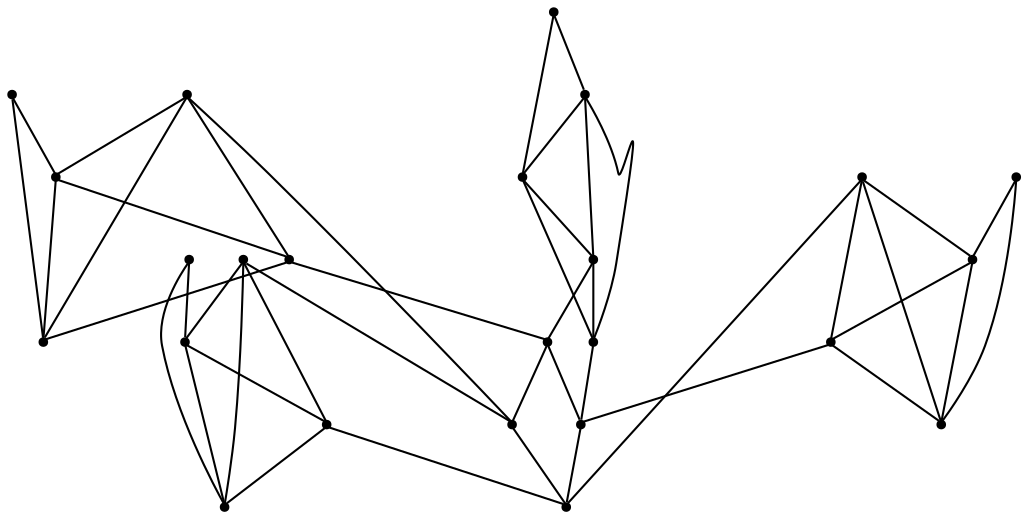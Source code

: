 graph {
  node [shape=point,comment="{\"directed\":false,\"doi\":\"10.1007/978-3-030-04414-5_36\",\"figure\":\"6 (2)\"}"]

  v0 [pos="570.1158211456111,1633.5764662272527"]
  v1 [pos="525.9129446214339,1642.4152751373283"]
  v2 [pos="561.2727070731991,1677.7745803864877"]
  v3 [pos="570.1158211456111,1863.4185634611813"]
  v4 [pos="561.2769039087672,1819.2162525178128"]
  v5 [pos="525.9171096627931,1854.5755577669722"]
  v6 [pos="490.5531424269077,1819.2162525178128"]
  v7 [pos="490.5531424269077,1677.774580386488"]
  v8 [pos="525.9171096627932,1783.8568200933764"]
  v9 [pos="455.1933402323814,1783.8568200933764"]
  v10 [pos="525.9129446214339,1713.138209595057"]
  v11 [pos="455.19334023238144,1713.138209595057"]
  v12 [pos="490.5573074682669,1748.4975148442168"]
  v13 [pos="419.8335380378552,1748.4975148442168"]
  v14 [pos="419.8335380378552,1819.2162525178128"]
  v15 [pos="384.47373584332894,1783.8527504845201"]
  v16 [pos="384.473735843329,1854.5755577669725"]
  v17 [pos="419.8335380378552,1677.774580386488"]
  v18 [pos="384.47373584332894,1642.4152751373283"]
  v19 [pos="384.473735843329,1713.1382095950573"]
  v20 [pos="349.1139336488027,1819.2162525178128"]
  v21 [pos="349.1139336488027,1677.774580386488"]
  v22 [pos="340.2708831648084,1863.4143666770483"]
  v23 [pos="340.2708831648084,1633.5764662272527"]

  v0 -- v1 [id="-1",pos="570.1158211456111,1633.5764662272527 525.9129446214339,1642.4152751373283 525.9129446214339,1642.4152751373283 525.9129446214339,1642.4152751373283"]
  v23 -- v21 [id="-2",pos="340.2708831648084,1633.5764662272527 349.1139336488027,1677.774580386488 349.1139336488027,1677.774580386488 349.1139336488027,1677.774580386488"]
  v23 -- v18 [id="-3",pos="340.2708831648084,1633.5764662272527 384.47373584332894,1642.4152751373283 384.47373584332894,1642.4152751373283 384.47373584332894,1642.4152751373283"]
  v22 -- v16 [id="-4",pos="340.2708831648084,1863.4143666770483 384.473735843329,1854.5755577669725 384.473735843329,1854.5755577669725 384.473735843329,1854.5755577669725"]
  v22 -- v20 [id="-5",pos="340.2708831648084,1863.4143666770483 349.1139336488027,1819.2162525178128 349.1139336488027,1819.2162525178128 349.1139336488027,1819.2162525178128"]
  v21 -- v17 [id="-6",pos="349.1139336488027,1677.774580386488 419.8335380378552,1677.774580386488 419.8335380378552,1677.774580386488 419.8335380378552,1677.774580386488"]
  v20 -- v14 [id="-7",pos="349.1139336488027,1819.2162525178128 419.8335380378552,1819.2162525178128 419.8335380378552,1819.2162525178128 419.8335380378552,1819.2162525178128"]
  v19 -- v21 [id="-8",pos="384.473735843329,1713.1382095950573 349.1139336488027,1677.774580386488 349.1139336488027,1677.774580386488 349.1139336488027,1677.774580386488"]
  v19 -- v11 [id="-9",pos="384.473735843329,1713.1382095950573 455.19334023238144,1713.138209595057 455.19334023238144,1713.138209595057 455.19334023238144,1713.138209595057"]
  v18 -- v19 [id="-10",pos="384.47373584332894,1642.4152751373283 384.473735843329,1713.1382095950573 384.473735843329,1713.1382095950573 384.473735843329,1713.1382095950573"]
  v18 -- v21 [id="-11",pos="384.47373584332894,1642.4152751373283 349.1139336488027,1677.774580386488 349.1139336488027,1677.774580386488 349.1139336488027,1677.774580386488"]
  v16 -- v20 [id="-12",pos="384.473735843329,1854.5755577669725 349.1139336488027,1819.2162525178128 349.1139336488027,1819.2162525178128 349.1139336488027,1819.2162525178128"]
  v15 -- v20 [id="-13",pos="384.47373584332894,1783.8527504845201 349.1139336488027,1819.2162525178128 349.1139336488027,1819.2162525178128 349.1139336488027,1819.2162525178128"]
  v15 -- v9 [id="-14",pos="384.47373584332894,1783.8527504845201 455.1933402323814,1783.8568200933764 455.1933402323814,1783.8568200933764 455.1933402323814,1783.8568200933764"]
  v16 -- v15 [id="-15",pos="384.473735843329,1854.5755577669725 384.47373584332894,1783.8527504845201 384.47373584332894,1783.8527504845201 384.47373584332894,1783.8527504845201"]
  v17 -- v19 [id="-16",pos="419.8335380378552,1677.774580386488 384.473735843329,1713.1382095950573 384.473735843329,1713.1382095950573 384.473735843329,1713.1382095950573"]
  v17 -- v18 [id="-17",pos="419.8335380378552,1677.774580386488 384.47373584332894,1642.4152751373283 384.47373584332894,1642.4152751373283 384.47373584332894,1642.4152751373283"]
  v17 -- v13 [id="-18",pos="419.8335380378552,1677.774580386488 419.8335380378552,1748.4975148442168 419.8335380378552,1748.4975148442168 419.8335380378552,1748.4975148442168"]
  v14 -- v13 [id="-19",pos="419.8335380378552,1819.2162525178128 419.8335380378552,1748.4975148442168 419.8335380378552,1748.4975148442168 419.8335380378552,1748.4975148442168"]
  v14 -- v16 [id="-20",pos="419.8335380378552,1819.2162525178128 384.473735843329,1854.5755577669725 384.473735843329,1854.5755577669725 384.473735843329,1854.5755577669725"]
  v14 -- v15 [id="-21",pos="419.8335380378552,1819.2162525178128 384.47373584332894,1783.8527504845201 384.47373584332894,1783.8527504845201 384.47373584332894,1783.8527504845201"]
  v9 -- v13 [id="-22",pos="455.1933402323814,1783.8568200933764 419.8335380378552,1748.4975148442168 419.8335380378552,1748.4975148442168 419.8335380378552,1748.4975148442168"]
  v11 -- v13 [id="-23",pos="455.19334023238144,1713.138209595057 419.8335380378552,1748.4975148442168 419.8335380378552,1748.4975148442168 419.8335380378552,1748.4975148442168"]
  v6 -- v12 [id="-24",pos="490.5531424269077,1819.2162525178128 490.5573074682669,1748.4975148442168 490.5573074682669,1748.4975148442168 490.5573074682669,1748.4975148442168"]
  v6 -- v5 [id="-25",pos="490.5531424269077,1819.2162525178128 525.9171096627931,1854.5755577669722 525.9171096627931,1854.5755577669722 525.9171096627931,1854.5755577669722"]
  v7 -- v1 [id="-26",pos="490.5531424269077,1677.774580386488 525.9129446214339,1642.4152751373283 525.9129446214339,1642.4152751373283 525.9129446214339,1642.4152751373283"]
  v7 -- v10 [id="-27",pos="490.5531424269077,1677.774580386488 525.9129446214339,1713.138209595057 525.9129446214339,1713.138209595057 525.9129446214339,1713.138209595057"]
  v7 -- v12 [id="-28",pos="490.5531424269077,1677.774580386488 490.5573074682669,1748.4975148442168 490.5573074682669,1748.4975148442168 490.5573074682669,1748.4975148442168"]
  v12 -- v11 [id="-29",pos="490.5573074682669,1748.4975148442168 455.19334023238144,1713.138209595057 455.19334023238144,1713.138209595057 455.19334023238144,1713.138209595057"]
  v12 -- v9 [id="-30",pos="490.5573074682669,1748.4975148442168 455.1933402323814,1783.8568200933764 455.1933402323814,1783.8568200933764 455.1933402323814,1783.8568200933764"]
  v10 -- v2 [id="-31",pos="525.9129446214339,1713.138209595057 561.2727070731991,1677.7745803864877 561.2727070731991,1677.7745803864877 561.2727070731991,1677.7745803864877"]
  v10 -- v11 [id="-32",pos="525.9129446214339,1713.138209595057 455.19334023238144,1713.138209595057 455.19334023238144,1713.138209595057 455.19334023238144,1713.138209595057"]
  v1 -- v10 [id="-33",pos="525.9129446214339,1642.4152751373283 525.9129446214339,1713.138209595057 525.9129446214339,1713.138209595057 525.9129446214339,1713.138209595057"]
  v1 -- v2 [id="-34",pos="525.9129446214339,1642.4152751373283 561.2727070731991,1677.7745803864877 561.2727070731991,1677.7745803864877 561.2727070731991,1677.7745803864877"]
  v5 -- v8 [id="-35",pos="525.9171096627931,1854.5755577669722 525.9171096627932,1783.8568200933764 525.9171096627932,1783.8568200933764 525.9171096627932,1783.8568200933764"]
  v8 -- v4 [id="-36",pos="525.9171096627932,1783.8568200933764 561.2769039087672,1819.2162525178128 561.2769039087672,1819.2162525178128 561.2769039087672,1819.2162525178128"]
  v8 -- v6 [id="-37",pos="525.9171096627932,1783.8568200933764 490.5531424269077,1819.2162525178128 490.5531424269077,1819.2162525178128 490.5531424269077,1819.2162525178128"]
  v8 -- v9 [id="-38",pos="525.9171096627932,1783.8568200933764 455.1933402323814,1783.8568200933764 455.1933402323814,1783.8568200933764 455.1933402323814,1783.8568200933764"]
  v2 -- v7 [id="-39",pos="561.2727070731991,1677.7745803864877 490.5531424269077,1677.774580386488 490.5531424269077,1677.774580386488 490.5531424269077,1677.774580386488"]
  v4 -- v6 [id="-40",pos="561.2769039087672,1819.2162525178128 490.5531424269077,1819.2162525178128 490.5531424269077,1819.2162525178128 490.5531424269077,1819.2162525178128"]
  v4 -- v5 [id="-41",pos="561.2769039087672,1819.2162525178128 525.9171096627931,1854.5755577669722 525.9171096627931,1854.5755577669722 525.9171096627931,1854.5755577669722"]
  v3 -- v5 [id="-42",pos="570.1158211456111,1863.4185634611813 525.9171096627931,1854.5755577669722 525.9171096627931,1854.5755577669722 525.9171096627931,1854.5755577669722"]
  v3 -- v4 [id="-43",pos="570.1158211456111,1863.4185634611813 561.2769039087672,1819.2162525178128 561.2769039087672,1819.2162525178128 561.2769039087672,1819.2162525178128"]
  v0 -- v2 [id="-44",pos="570.1158211456111,1633.5764662272527 561.2727070731991,1677.7745803864877 561.2727070731991,1677.7745803864877 561.2727070731991,1677.7745803864877"]
}